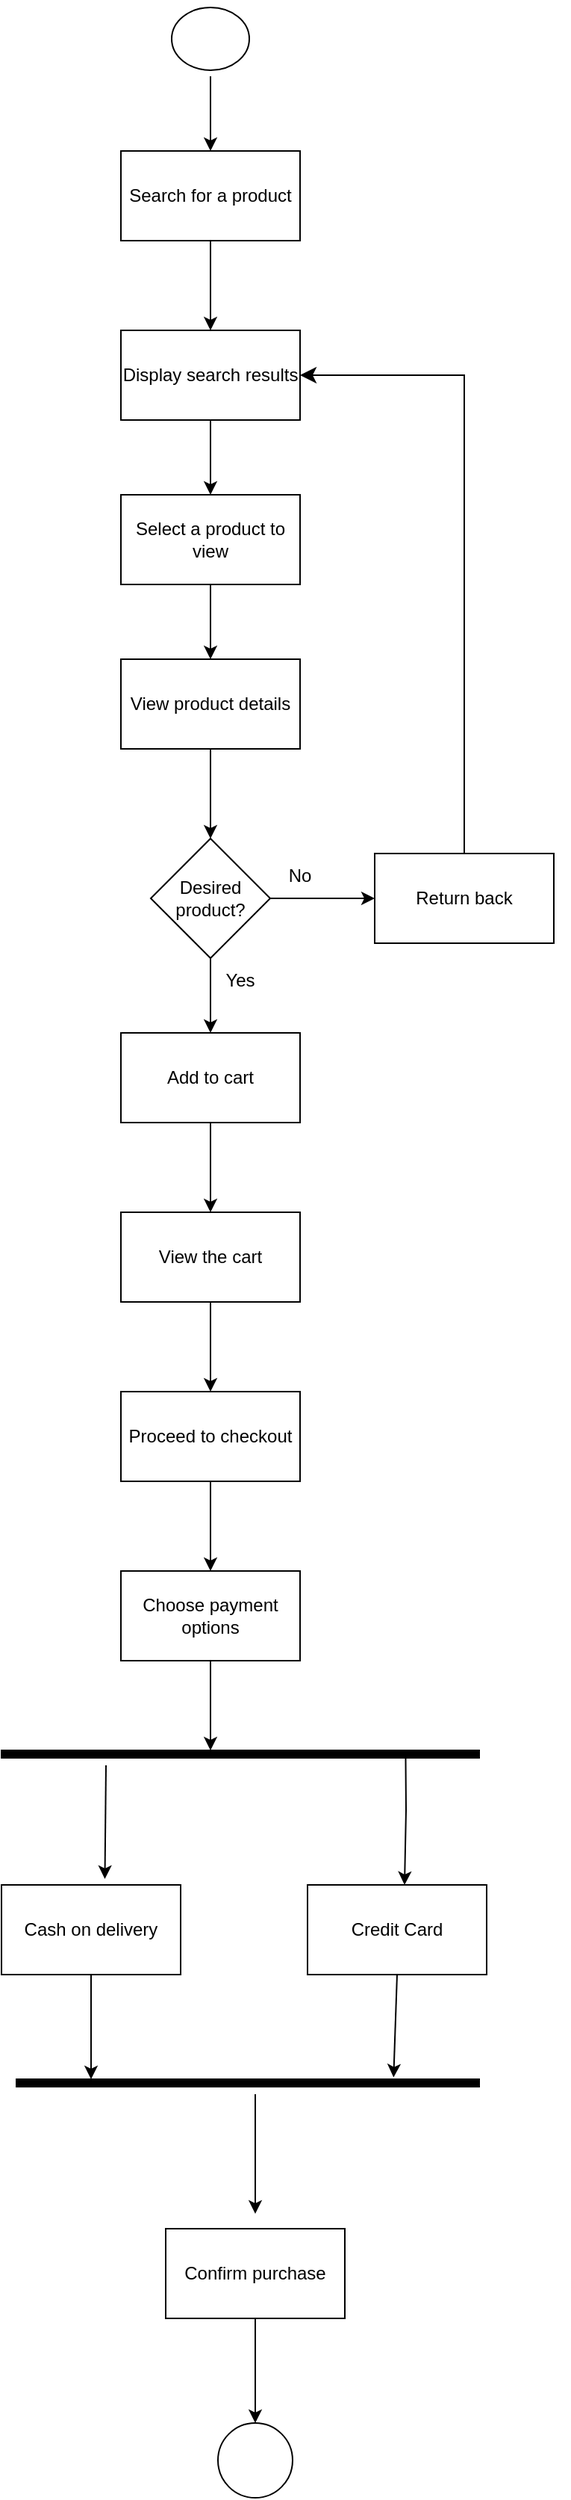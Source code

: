 <mxfile version="22.1.11" type="google">
  <diagram name="Page-1" id="f1J1t4XvUqQqnPYL-ajw">
    <mxGraphModel grid="1" page="1" gridSize="10" guides="1" tooltips="1" connect="1" arrows="1" fold="1" pageScale="1" pageWidth="850" pageHeight="1100" math="0" shadow="0">
      <root>
        <mxCell id="0" />
        <mxCell id="1" parent="0" />
        <mxCell id="XwpI5Zz5qXsxQlmUyBzT-2" value="" style="ellipse;html=1;shape=startState;fontFamily=Tahoma;fontSize=14;" vertex="1" parent="1">
          <mxGeometry x="270" y="30" width="60" height="50" as="geometry" />
        </mxCell>
        <mxCell id="XwpI5Zz5qXsxQlmUyBzT-4" value="" style="endArrow=classic;html=1;rounded=0;exitX=0.5;exitY=1;exitDx=0;exitDy=0;" edge="1" parent="1" source="XwpI5Zz5qXsxQlmUyBzT-2">
          <mxGeometry width="50" height="50" relative="1" as="geometry">
            <mxPoint x="260" y="130" as="sourcePoint" />
            <mxPoint x="300" y="130" as="targetPoint" />
          </mxGeometry>
        </mxCell>
        <mxCell id="XwpI5Zz5qXsxQlmUyBzT-6" value="Search for a product" style="rounded=0;whiteSpace=wrap;html=1;" vertex="1" parent="1">
          <mxGeometry x="240" y="130" width="120" height="60" as="geometry" />
        </mxCell>
        <mxCell id="XwpI5Zz5qXsxQlmUyBzT-7" value="" style="endArrow=classic;html=1;rounded=0;exitX=0.5;exitY=1;exitDx=0;exitDy=0;" edge="1" parent="1" source="XwpI5Zz5qXsxQlmUyBzT-6">
          <mxGeometry width="50" height="50" relative="1" as="geometry">
            <mxPoint x="270" y="240" as="sourcePoint" />
            <mxPoint x="300" y="250" as="targetPoint" />
          </mxGeometry>
        </mxCell>
        <mxCell id="XwpI5Zz5qXsxQlmUyBzT-8" value="Display search results" style="rounded=0;whiteSpace=wrap;html=1;" vertex="1" parent="1">
          <mxGeometry x="240" y="250" width="120" height="60" as="geometry" />
        </mxCell>
        <mxCell id="XwpI5Zz5qXsxQlmUyBzT-9" value="" style="endArrow=classic;html=1;rounded=0;exitX=0.5;exitY=1;exitDx=0;exitDy=0;" edge="1" parent="1" source="XwpI5Zz5qXsxQlmUyBzT-8">
          <mxGeometry width="50" height="50" relative="1" as="geometry">
            <mxPoint x="250" y="370" as="sourcePoint" />
            <mxPoint x="300" y="360" as="targetPoint" />
          </mxGeometry>
        </mxCell>
        <mxCell id="XwpI5Zz5qXsxQlmUyBzT-10" value="Select a product to view" style="rounded=0;whiteSpace=wrap;html=1;" vertex="1" parent="1">
          <mxGeometry x="240" y="360" width="120" height="60" as="geometry" />
        </mxCell>
        <mxCell id="XwpI5Zz5qXsxQlmUyBzT-11" value="" style="endArrow=classic;html=1;rounded=0;exitX=0.5;exitY=1;exitDx=0;exitDy=0;" edge="1" parent="1" source="XwpI5Zz5qXsxQlmUyBzT-10">
          <mxGeometry width="50" height="50" relative="1" as="geometry">
            <mxPoint x="260" y="470" as="sourcePoint" />
            <mxPoint x="300" y="470" as="targetPoint" />
          </mxGeometry>
        </mxCell>
        <mxCell id="XwpI5Zz5qXsxQlmUyBzT-12" value="View product details" style="rounded=0;whiteSpace=wrap;html=1;" vertex="1" parent="1">
          <mxGeometry x="240" y="470" width="120" height="60" as="geometry" />
        </mxCell>
        <mxCell id="XwpI5Zz5qXsxQlmUyBzT-13" value="Desired product?" style="rhombus;whiteSpace=wrap;html=1;" vertex="1" parent="1">
          <mxGeometry x="260" y="590" width="80" height="80" as="geometry" />
        </mxCell>
        <mxCell id="XwpI5Zz5qXsxQlmUyBzT-14" value="" style="endArrow=classic;html=1;rounded=0;entryX=0.5;entryY=0;entryDx=0;entryDy=0;exitX=0.5;exitY=1;exitDx=0;exitDy=0;" edge="1" parent="1" source="XwpI5Zz5qXsxQlmUyBzT-12" target="XwpI5Zz5qXsxQlmUyBzT-13">
          <mxGeometry width="50" height="50" relative="1" as="geometry">
            <mxPoint x="260" y="580" as="sourcePoint" />
            <mxPoint x="310" y="530" as="targetPoint" />
          </mxGeometry>
        </mxCell>
        <mxCell id="XwpI5Zz5qXsxQlmUyBzT-15" value="" style="endArrow=classic;html=1;rounded=0;exitX=0.5;exitY=1;exitDx=0;exitDy=0;" edge="1" parent="1" source="XwpI5Zz5qXsxQlmUyBzT-13">
          <mxGeometry width="50" height="50" relative="1" as="geometry">
            <mxPoint x="250" y="720" as="sourcePoint" />
            <mxPoint x="300" y="720" as="targetPoint" />
          </mxGeometry>
        </mxCell>
        <mxCell id="XwpI5Zz5qXsxQlmUyBzT-16" value="Yes" style="text;html=1;strokeColor=none;fillColor=none;align=center;verticalAlign=middle;whiteSpace=wrap;rounded=0;" vertex="1" parent="1">
          <mxGeometry x="290" y="670" width="60" height="30" as="geometry" />
        </mxCell>
        <mxCell id="XwpI5Zz5qXsxQlmUyBzT-17" value="" style="endArrow=classic;html=1;rounded=0;entryX=0;entryY=0.5;entryDx=0;entryDy=0;" edge="1" parent="1" target="XwpI5Zz5qXsxQlmUyBzT-19">
          <mxGeometry width="50" height="50" relative="1" as="geometry">
            <mxPoint x="340" y="630" as="sourcePoint" />
            <mxPoint x="390" y="630" as="targetPoint" />
          </mxGeometry>
        </mxCell>
        <mxCell id="XwpI5Zz5qXsxQlmUyBzT-18" value="No" style="text;html=1;strokeColor=none;fillColor=none;align=center;verticalAlign=middle;whiteSpace=wrap;rounded=0;" vertex="1" parent="1">
          <mxGeometry x="330" y="600" width="60" height="30" as="geometry" />
        </mxCell>
        <mxCell id="XwpI5Zz5qXsxQlmUyBzT-19" value="Return back" style="rounded=0;whiteSpace=wrap;html=1;" vertex="1" parent="1">
          <mxGeometry x="410" y="600" width="120" height="60" as="geometry" />
        </mxCell>
        <mxCell id="XwpI5Zz5qXsxQlmUyBzT-28" value="" style="edgeStyle=elbowEdgeStyle;elbow=horizontal;endArrow=classic;html=1;curved=0;rounded=0;endSize=8;startSize=8;entryX=1;entryY=0.5;entryDx=0;entryDy=0;exitX=1;exitY=0;exitDx=0;exitDy=0;" edge="1" parent="1" source="XwpI5Zz5qXsxQlmUyBzT-19" target="XwpI5Zz5qXsxQlmUyBzT-8">
          <mxGeometry width="50" height="50" relative="1" as="geometry">
            <mxPoint x="490" y="530" as="sourcePoint" />
            <mxPoint x="540" y="480" as="targetPoint" />
            <Array as="points">
              <mxPoint x="470" y="450" />
            </Array>
          </mxGeometry>
        </mxCell>
        <mxCell id="oD15uUjBtrhCdeG2hfxR-1" value="Add to cart" style="rounded=0;whiteSpace=wrap;html=1;" vertex="1" parent="1">
          <mxGeometry x="240" y="720" width="120" height="60" as="geometry" />
        </mxCell>
        <mxCell id="oD15uUjBtrhCdeG2hfxR-2" value="" style="endArrow=classic;html=1;rounded=0;exitX=0.5;exitY=1;exitDx=0;exitDy=0;" edge="1" parent="1" source="oD15uUjBtrhCdeG2hfxR-1">
          <mxGeometry width="50" height="50" relative="1" as="geometry">
            <mxPoint x="260" y="830" as="sourcePoint" />
            <mxPoint x="300" y="840" as="targetPoint" />
          </mxGeometry>
        </mxCell>
        <mxCell id="oD15uUjBtrhCdeG2hfxR-3" value="View the cart" style="rounded=0;whiteSpace=wrap;html=1;" vertex="1" parent="1">
          <mxGeometry x="240" y="840" width="120" height="60" as="geometry" />
        </mxCell>
        <mxCell id="oD15uUjBtrhCdeG2hfxR-4" value="" style="endArrow=classic;html=1;rounded=0;exitX=0.5;exitY=1;exitDx=0;exitDy=0;" edge="1" parent="1" source="oD15uUjBtrhCdeG2hfxR-3">
          <mxGeometry width="50" height="50" relative="1" as="geometry">
            <mxPoint x="230" y="990" as="sourcePoint" />
            <mxPoint x="300" y="960" as="targetPoint" />
          </mxGeometry>
        </mxCell>
        <mxCell id="oD15uUjBtrhCdeG2hfxR-5" value="Proceed to checkout" style="rounded=0;whiteSpace=wrap;html=1;" vertex="1" parent="1">
          <mxGeometry x="240" y="960" width="120" height="60" as="geometry" />
        </mxCell>
        <mxCell id="oD15uUjBtrhCdeG2hfxR-6" value="" style="endArrow=classic;html=1;rounded=0;exitX=0.5;exitY=1;exitDx=0;exitDy=0;" edge="1" parent="1" source="oD15uUjBtrhCdeG2hfxR-5">
          <mxGeometry width="50" height="50" relative="1" as="geometry">
            <mxPoint x="260" y="1080" as="sourcePoint" />
            <mxPoint x="300" y="1080" as="targetPoint" />
          </mxGeometry>
        </mxCell>
        <mxCell id="oD15uUjBtrhCdeG2hfxR-8" value="" style="html=1;points=[];perimeter=orthogonalPerimeter;fillColor=strokeColor;direction=south;" vertex="1" parent="1">
          <mxGeometry x="160" y="1200" width="320" height="5" as="geometry" />
        </mxCell>
        <mxCell id="oD15uUjBtrhCdeG2hfxR-10" value="Choose payment options" style="rounded=0;whiteSpace=wrap;html=1;" vertex="1" parent="1">
          <mxGeometry x="240" y="1080" width="120" height="60" as="geometry" />
        </mxCell>
        <mxCell id="oD15uUjBtrhCdeG2hfxR-11" value="" style="endArrow=classic;html=1;rounded=0;exitX=0.5;exitY=1;exitDx=0;exitDy=0;" edge="1" parent="1" source="oD15uUjBtrhCdeG2hfxR-10">
          <mxGeometry width="50" height="50" relative="1" as="geometry">
            <mxPoint x="250" y="1190" as="sourcePoint" />
            <mxPoint x="300" y="1200" as="targetPoint" />
          </mxGeometry>
        </mxCell>
        <mxCell id="oD15uUjBtrhCdeG2hfxR-12" value="" style="endArrow=classic;html=1;rounded=0;entryX=0.577;entryY=-0.067;entryDx=0;entryDy=0;entryPerimeter=0;" edge="1" parent="1" target="oD15uUjBtrhCdeG2hfxR-14">
          <mxGeometry width="50" height="50" relative="1" as="geometry">
            <mxPoint x="230" y="1210" as="sourcePoint" />
            <mxPoint x="230" y="1280" as="targetPoint" />
          </mxGeometry>
        </mxCell>
        <mxCell id="oD15uUjBtrhCdeG2hfxR-13" value="" style="endArrow=classic;html=1;rounded=0;exitX=0.56;exitY=0.154;exitDx=0;exitDy=0;exitPerimeter=0;" edge="1" parent="1" source="oD15uUjBtrhCdeG2hfxR-8">
          <mxGeometry width="50" height="50" relative="1" as="geometry">
            <mxPoint x="370" y="1210" as="sourcePoint" />
            <mxPoint x="430" y="1290" as="targetPoint" />
            <Array as="points">
              <mxPoint x="431" y="1240" />
            </Array>
          </mxGeometry>
        </mxCell>
        <mxCell id="oD15uUjBtrhCdeG2hfxR-14" value="Cash on delivery" style="rounded=0;whiteSpace=wrap;html=1;" vertex="1" parent="1">
          <mxGeometry x="160" y="1290" width="120" height="60" as="geometry" />
        </mxCell>
        <mxCell id="oD15uUjBtrhCdeG2hfxR-15" value="Credit Card" style="rounded=0;whiteSpace=wrap;html=1;" vertex="1" parent="1">
          <mxGeometry x="365" y="1290" width="120" height="60" as="geometry" />
        </mxCell>
        <mxCell id="oD15uUjBtrhCdeG2hfxR-17" value="" style="html=1;points=[];perimeter=orthogonalPerimeter;fillColor=strokeColor;direction=south;" vertex="1" parent="1">
          <mxGeometry x="170" y="1420" width="310" height="5" as="geometry" />
        </mxCell>
        <mxCell id="oD15uUjBtrhCdeG2hfxR-18" value="" style="endArrow=classic;html=1;rounded=0;exitX=0.5;exitY=1;exitDx=0;exitDy=0;" edge="1" parent="1" source="oD15uUjBtrhCdeG2hfxR-14">
          <mxGeometry width="50" height="50" relative="1" as="geometry">
            <mxPoint x="170" y="1410" as="sourcePoint" />
            <mxPoint x="220" y="1420" as="targetPoint" />
          </mxGeometry>
        </mxCell>
        <mxCell id="oD15uUjBtrhCdeG2hfxR-19" value="" style="endArrow=classic;html=1;rounded=0;exitX=0.5;exitY=1;exitDx=0;exitDy=0;entryX=-0.24;entryY=0.185;entryDx=0;entryDy=0;entryPerimeter=0;" edge="1" parent="1" source="oD15uUjBtrhCdeG2hfxR-15" target="oD15uUjBtrhCdeG2hfxR-17">
          <mxGeometry width="50" height="50" relative="1" as="geometry">
            <mxPoint x="380" y="1410" as="sourcePoint" />
            <mxPoint x="425" y="1410" as="targetPoint" />
          </mxGeometry>
        </mxCell>
        <mxCell id="oD15uUjBtrhCdeG2hfxR-20" value="" style="endArrow=classic;html=1;rounded=0;" edge="1" parent="1">
          <mxGeometry width="50" height="50" relative="1" as="geometry">
            <mxPoint x="330" y="1430" as="sourcePoint" />
            <mxPoint x="330" y="1510" as="targetPoint" />
          </mxGeometry>
        </mxCell>
        <mxCell id="oD15uUjBtrhCdeG2hfxR-21" value="Confirm purchase" style="rounded=0;whiteSpace=wrap;html=1;" vertex="1" parent="1">
          <mxGeometry x="270" y="1520" width="120" height="60" as="geometry" />
        </mxCell>
        <mxCell id="oD15uUjBtrhCdeG2hfxR-22" value="" style="endArrow=classic;html=1;rounded=0;exitX=0.5;exitY=1;exitDx=0;exitDy=0;" edge="1" parent="1" source="oD15uUjBtrhCdeG2hfxR-21">
          <mxGeometry width="50" height="50" relative="1" as="geometry">
            <mxPoint x="290" y="1630" as="sourcePoint" />
            <mxPoint x="330" y="1650" as="targetPoint" />
          </mxGeometry>
        </mxCell>
        <mxCell id="oD15uUjBtrhCdeG2hfxR-23" value="" style="ellipse;whiteSpace=wrap;html=1;aspect=fixed;" vertex="1" parent="1">
          <mxGeometry x="305" y="1650" width="50" height="50" as="geometry" />
        </mxCell>
      </root>
    </mxGraphModel>
  </diagram>
</mxfile>
